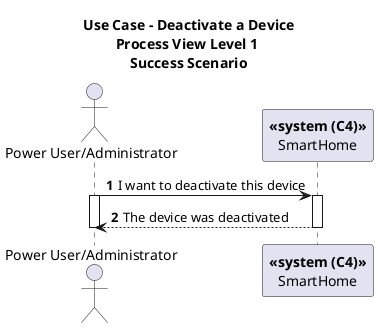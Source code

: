 @startuml

autonumber
title Use Case - Deactivate a Device\nProcess View Level 1 \nSuccess Scenario

actor "Power User/Administrator" as PU
participant "**<<system (C4)>>**\nSmartHome" as SH


PU -> SH: I want to deactivate this device
activate PU
activate SH
SH --> PU: The device was deactivated
deactivate SH
deactivate PU

@enduml